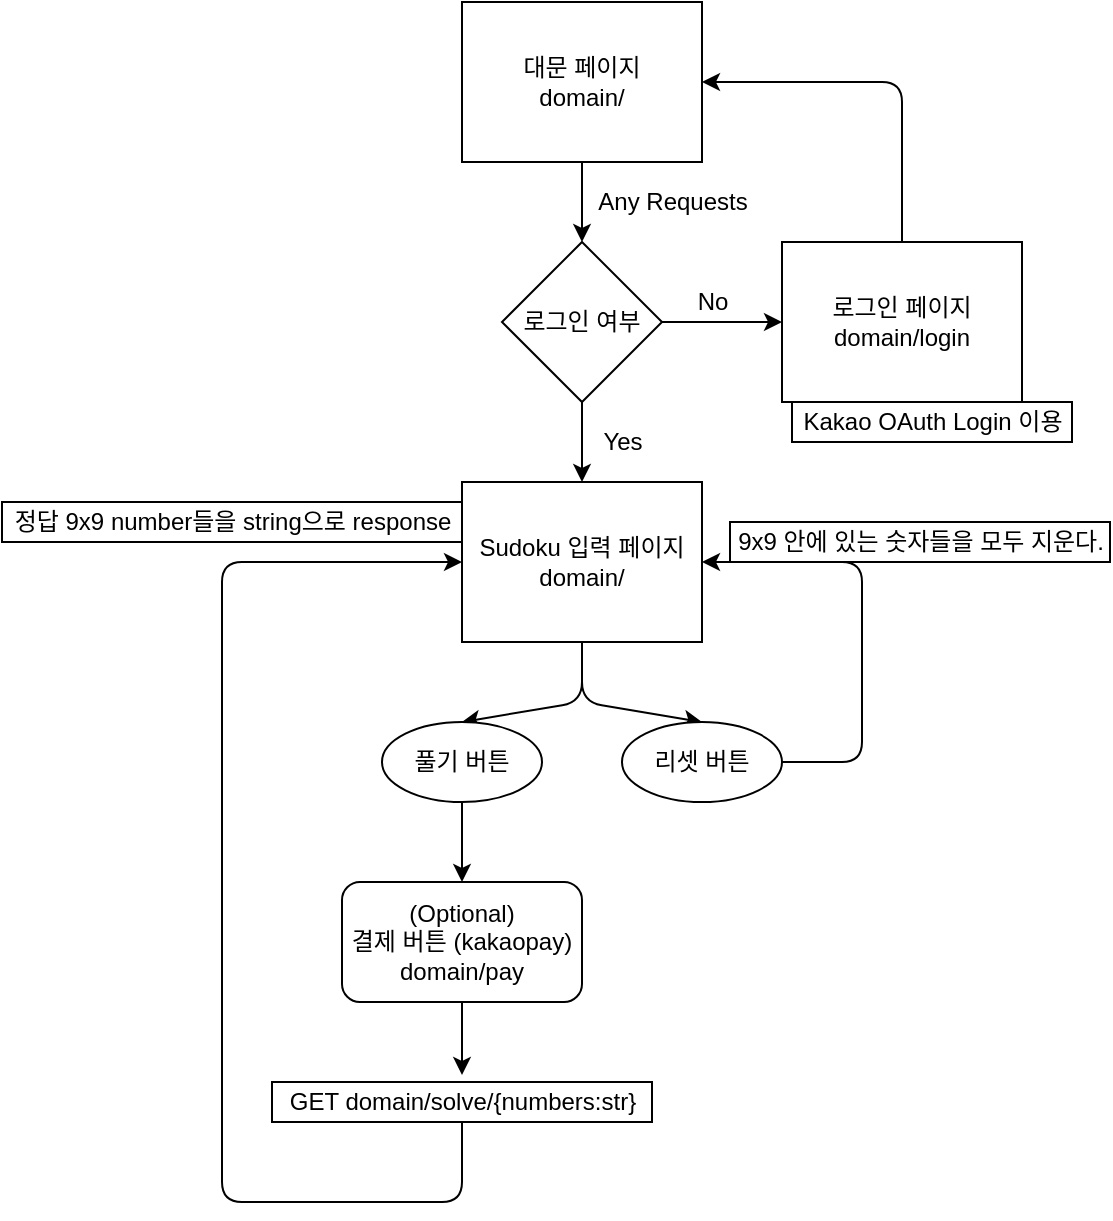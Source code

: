 <mxfile>
    <diagram id="J-LnQlc_lZPZEfbLarod" name="Page-1">
        <mxGraphModel dx="727" dy="656" grid="1" gridSize="10" guides="1" tooltips="1" connect="1" arrows="1" fold="1" page="1" pageScale="1" pageWidth="827" pageHeight="1169" math="0" shadow="0">
            <root>
                <mxCell id="0"/>
                <mxCell id="1" parent="0"/>
                <mxCell id="7" style="edgeStyle=none;html=1;entryX=0.5;entryY=0;entryDx=0;entryDy=0;" edge="1" parent="1" source="2" target="4">
                    <mxGeometry relative="1" as="geometry"/>
                </mxCell>
                <mxCell id="2" value="대문 페이지&lt;br&gt;domain/" style="rounded=0;whiteSpace=wrap;html=1;" vertex="1" parent="1">
                    <mxGeometry x="280" y="200" width="120" height="80" as="geometry"/>
                </mxCell>
                <mxCell id="18" style="edgeStyle=none;html=1;entryX=0.5;entryY=0;entryDx=0;entryDy=0;" edge="1" parent="1" source="3" target="14">
                    <mxGeometry relative="1" as="geometry">
                        <Array as="points">
                            <mxPoint x="340" y="550"/>
                        </Array>
                    </mxGeometry>
                </mxCell>
                <mxCell id="19" style="edgeStyle=none;html=1;entryX=0.5;entryY=0;entryDx=0;entryDy=0;" edge="1" parent="1" source="3" target="15">
                    <mxGeometry relative="1" as="geometry">
                        <Array as="points">
                            <mxPoint x="340" y="550"/>
                        </Array>
                    </mxGeometry>
                </mxCell>
                <mxCell id="3" value="Sudoku 입력 페이지&lt;br&gt;domain/" style="rounded=0;whiteSpace=wrap;html=1;" vertex="1" parent="1">
                    <mxGeometry x="280" y="440" width="120" height="80" as="geometry"/>
                </mxCell>
                <mxCell id="6" style="edgeStyle=none;html=1;entryX=0.5;entryY=0;entryDx=0;entryDy=0;" edge="1" parent="1" source="4" target="3">
                    <mxGeometry relative="1" as="geometry"/>
                </mxCell>
                <mxCell id="9" style="edgeStyle=none;html=1;entryX=0;entryY=0.5;entryDx=0;entryDy=0;" edge="1" parent="1" source="4" target="8">
                    <mxGeometry relative="1" as="geometry"/>
                </mxCell>
                <mxCell id="4" value="로그인 여부" style="rhombus;whiteSpace=wrap;html=1;" vertex="1" parent="1">
                    <mxGeometry x="300" y="320" width="80" height="80" as="geometry"/>
                </mxCell>
                <mxCell id="5" value="Yes" style="text;html=1;align=center;verticalAlign=middle;resizable=0;points=[];autosize=1;strokeColor=none;fillColor=none;" vertex="1" parent="1">
                    <mxGeometry x="340" y="410" width="40" height="20" as="geometry"/>
                </mxCell>
                <mxCell id="11" style="edgeStyle=none;html=1;entryX=1;entryY=0.5;entryDx=0;entryDy=0;" edge="1" parent="1" source="8" target="2">
                    <mxGeometry relative="1" as="geometry">
                        <Array as="points">
                            <mxPoint x="500" y="240"/>
                        </Array>
                    </mxGeometry>
                </mxCell>
                <mxCell id="8" value="로그인 페이지&lt;br&gt;domain/login" style="rounded=0;whiteSpace=wrap;html=1;" vertex="1" parent="1">
                    <mxGeometry x="440" y="320" width="120" height="80" as="geometry"/>
                </mxCell>
                <mxCell id="10" value="No" style="text;html=1;align=center;verticalAlign=middle;resizable=0;points=[];autosize=1;strokeColor=none;fillColor=none;" vertex="1" parent="1">
                    <mxGeometry x="390" y="340" width="30" height="20" as="geometry"/>
                </mxCell>
                <mxCell id="12" value="Kakao OAuth Login 이용" style="text;html=1;align=center;verticalAlign=middle;resizable=0;points=[];autosize=1;strokeColor=default;fillColor=none;" vertex="1" parent="1">
                    <mxGeometry x="445" y="400" width="140" height="20" as="geometry"/>
                </mxCell>
                <mxCell id="13" value="Any Requests" style="text;html=1;align=center;verticalAlign=middle;resizable=0;points=[];autosize=1;strokeColor=none;fillColor=none;" vertex="1" parent="1">
                    <mxGeometry x="340" y="290" width="90" height="20" as="geometry"/>
                </mxCell>
                <mxCell id="21" style="edgeStyle=none;html=1;" edge="1" parent="1" source="14">
                    <mxGeometry relative="1" as="geometry">
                        <mxPoint x="280" y="640" as="targetPoint"/>
                    </mxGeometry>
                </mxCell>
                <mxCell id="14" value="풀기 버튼" style="ellipse;whiteSpace=wrap;html=1;" vertex="1" parent="1">
                    <mxGeometry x="240" y="560" width="80" height="40" as="geometry"/>
                </mxCell>
                <mxCell id="16" style="edgeStyle=none;html=1;entryX=1;entryY=0.5;entryDx=0;entryDy=0;exitX=1;exitY=0.5;exitDx=0;exitDy=0;" edge="1" parent="1" source="15" target="3">
                    <mxGeometry relative="1" as="geometry">
                        <Array as="points">
                            <mxPoint x="480" y="580"/>
                            <mxPoint x="480" y="520"/>
                            <mxPoint x="480" y="480"/>
                        </Array>
                    </mxGeometry>
                </mxCell>
                <mxCell id="15" value="리셋 버튼" style="ellipse;whiteSpace=wrap;html=1;" vertex="1" parent="1">
                    <mxGeometry x="360" y="560" width="80" height="40" as="geometry"/>
                </mxCell>
                <mxCell id="17" value="9x9 안에 있는 숫자들을 모두 지운다." style="text;html=1;align=center;verticalAlign=middle;resizable=0;points=[];autosize=1;strokeColor=default;fillColor=none;" vertex="1" parent="1">
                    <mxGeometry x="414" y="460" width="190" height="20" as="geometry"/>
                </mxCell>
                <mxCell id="22" style="edgeStyle=none;html=1;entryX=0;entryY=0.5;entryDx=0;entryDy=0;" edge="1" parent="1" target="3">
                    <mxGeometry relative="1" as="geometry">
                        <mxPoint x="240" y="480" as="targetPoint"/>
                        <mxPoint x="280" y="760" as="sourcePoint"/>
                        <Array as="points">
                            <mxPoint x="280" y="800"/>
                            <mxPoint x="160" y="800"/>
                            <mxPoint x="160" y="480"/>
                        </Array>
                    </mxGeometry>
                </mxCell>
                <mxCell id="20" value="GET domain/solve/{numbers:str}" style="text;html=1;align=center;verticalAlign=middle;resizable=0;points=[];autosize=1;strokeColor=default;fillColor=default;" vertex="1" parent="1">
                    <mxGeometry x="185" y="740" width="190" height="20" as="geometry"/>
                </mxCell>
                <mxCell id="23" value="정답&amp;nbsp;9x9 number들을 string으로 response" style="text;html=1;align=center;verticalAlign=middle;resizable=0;points=[];autosize=1;strokeColor=default;fillColor=none;" vertex="1" parent="1">
                    <mxGeometry x="50" y="450" width="230" height="20" as="geometry"/>
                </mxCell>
                <mxCell id="26" style="edgeStyle=none;html=1;entryX=0.5;entryY=-0.175;entryDx=0;entryDy=0;entryPerimeter=0;" edge="1" parent="1" source="25" target="20">
                    <mxGeometry relative="1" as="geometry"/>
                </mxCell>
                <mxCell id="25" value="(Optional)&lt;br&gt;결제 버튼 (kakaopay)&lt;br&gt;domain/pay" style="rounded=1;whiteSpace=wrap;html=1;strokeColor=default;fillColor=default;" vertex="1" parent="1">
                    <mxGeometry x="220" y="640" width="120" height="60" as="geometry"/>
                </mxCell>
            </root>
        </mxGraphModel>
    </diagram>
</mxfile>